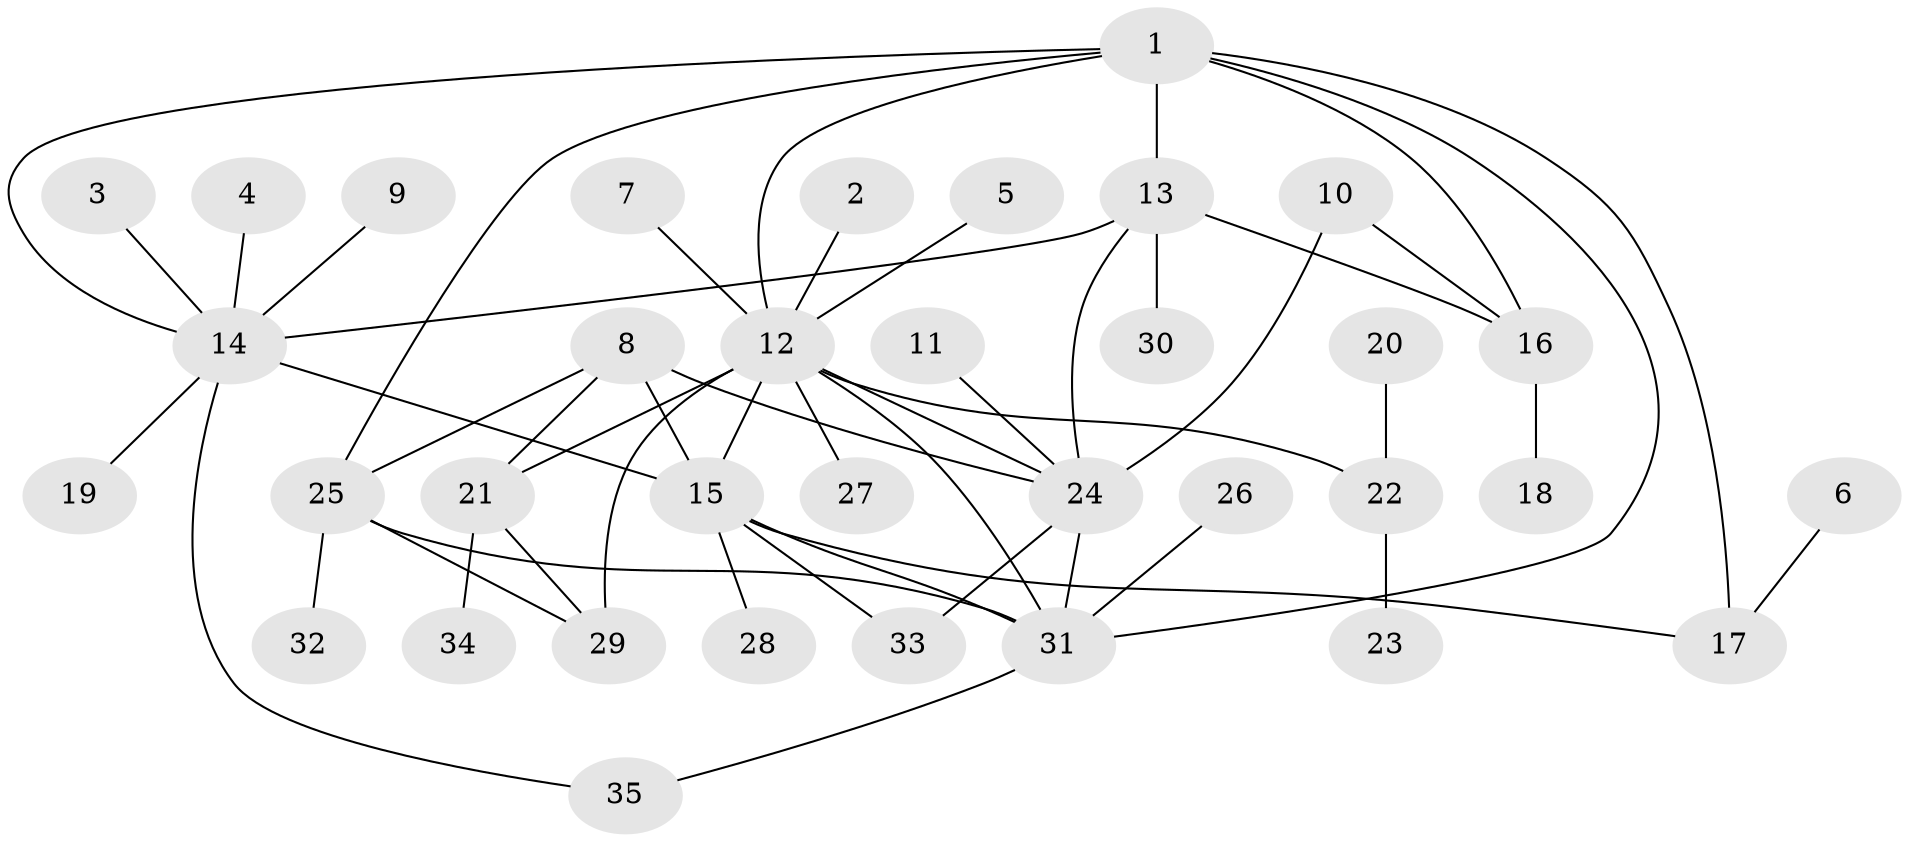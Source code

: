 // original degree distribution, {6: 0.02857142857142857, 8: 0.014285714285714285, 4: 0.04285714285714286, 9: 0.014285714285714285, 5: 0.04285714285714286, 3: 0.17142857142857143, 12: 0.014285714285714285, 7: 0.02857142857142857, 2: 0.21428571428571427, 1: 0.42857142857142855}
// Generated by graph-tools (version 1.1) at 2025/50/03/09/25 03:50:41]
// undirected, 35 vertices, 51 edges
graph export_dot {
graph [start="1"]
  node [color=gray90,style=filled];
  1;
  2;
  3;
  4;
  5;
  6;
  7;
  8;
  9;
  10;
  11;
  12;
  13;
  14;
  15;
  16;
  17;
  18;
  19;
  20;
  21;
  22;
  23;
  24;
  25;
  26;
  27;
  28;
  29;
  30;
  31;
  32;
  33;
  34;
  35;
  1 -- 12 [weight=1.0];
  1 -- 13 [weight=1.0];
  1 -- 14 [weight=1.0];
  1 -- 16 [weight=1.0];
  1 -- 17 [weight=1.0];
  1 -- 25 [weight=1.0];
  1 -- 31 [weight=1.0];
  2 -- 12 [weight=1.0];
  3 -- 14 [weight=1.0];
  4 -- 14 [weight=1.0];
  5 -- 12 [weight=1.0];
  6 -- 17 [weight=1.0];
  7 -- 12 [weight=1.0];
  8 -- 15 [weight=1.0];
  8 -- 21 [weight=1.0];
  8 -- 24 [weight=2.0];
  8 -- 25 [weight=1.0];
  9 -- 14 [weight=1.0];
  10 -- 16 [weight=1.0];
  10 -- 24 [weight=1.0];
  11 -- 24 [weight=1.0];
  12 -- 15 [weight=1.0];
  12 -- 21 [weight=1.0];
  12 -- 22 [weight=1.0];
  12 -- 24 [weight=2.0];
  12 -- 27 [weight=1.0];
  12 -- 29 [weight=1.0];
  12 -- 31 [weight=1.0];
  13 -- 14 [weight=1.0];
  13 -- 16 [weight=1.0];
  13 -- 24 [weight=1.0];
  13 -- 30 [weight=1.0];
  14 -- 15 [weight=1.0];
  14 -- 19 [weight=1.0];
  14 -- 35 [weight=1.0];
  15 -- 17 [weight=1.0];
  15 -- 28 [weight=1.0];
  15 -- 31 [weight=1.0];
  15 -- 33 [weight=1.0];
  16 -- 18 [weight=1.0];
  20 -- 22 [weight=1.0];
  21 -- 29 [weight=1.0];
  21 -- 34 [weight=1.0];
  22 -- 23 [weight=1.0];
  24 -- 31 [weight=1.0];
  24 -- 33 [weight=1.0];
  25 -- 29 [weight=1.0];
  25 -- 31 [weight=1.0];
  25 -- 32 [weight=1.0];
  26 -- 31 [weight=1.0];
  31 -- 35 [weight=1.0];
}

